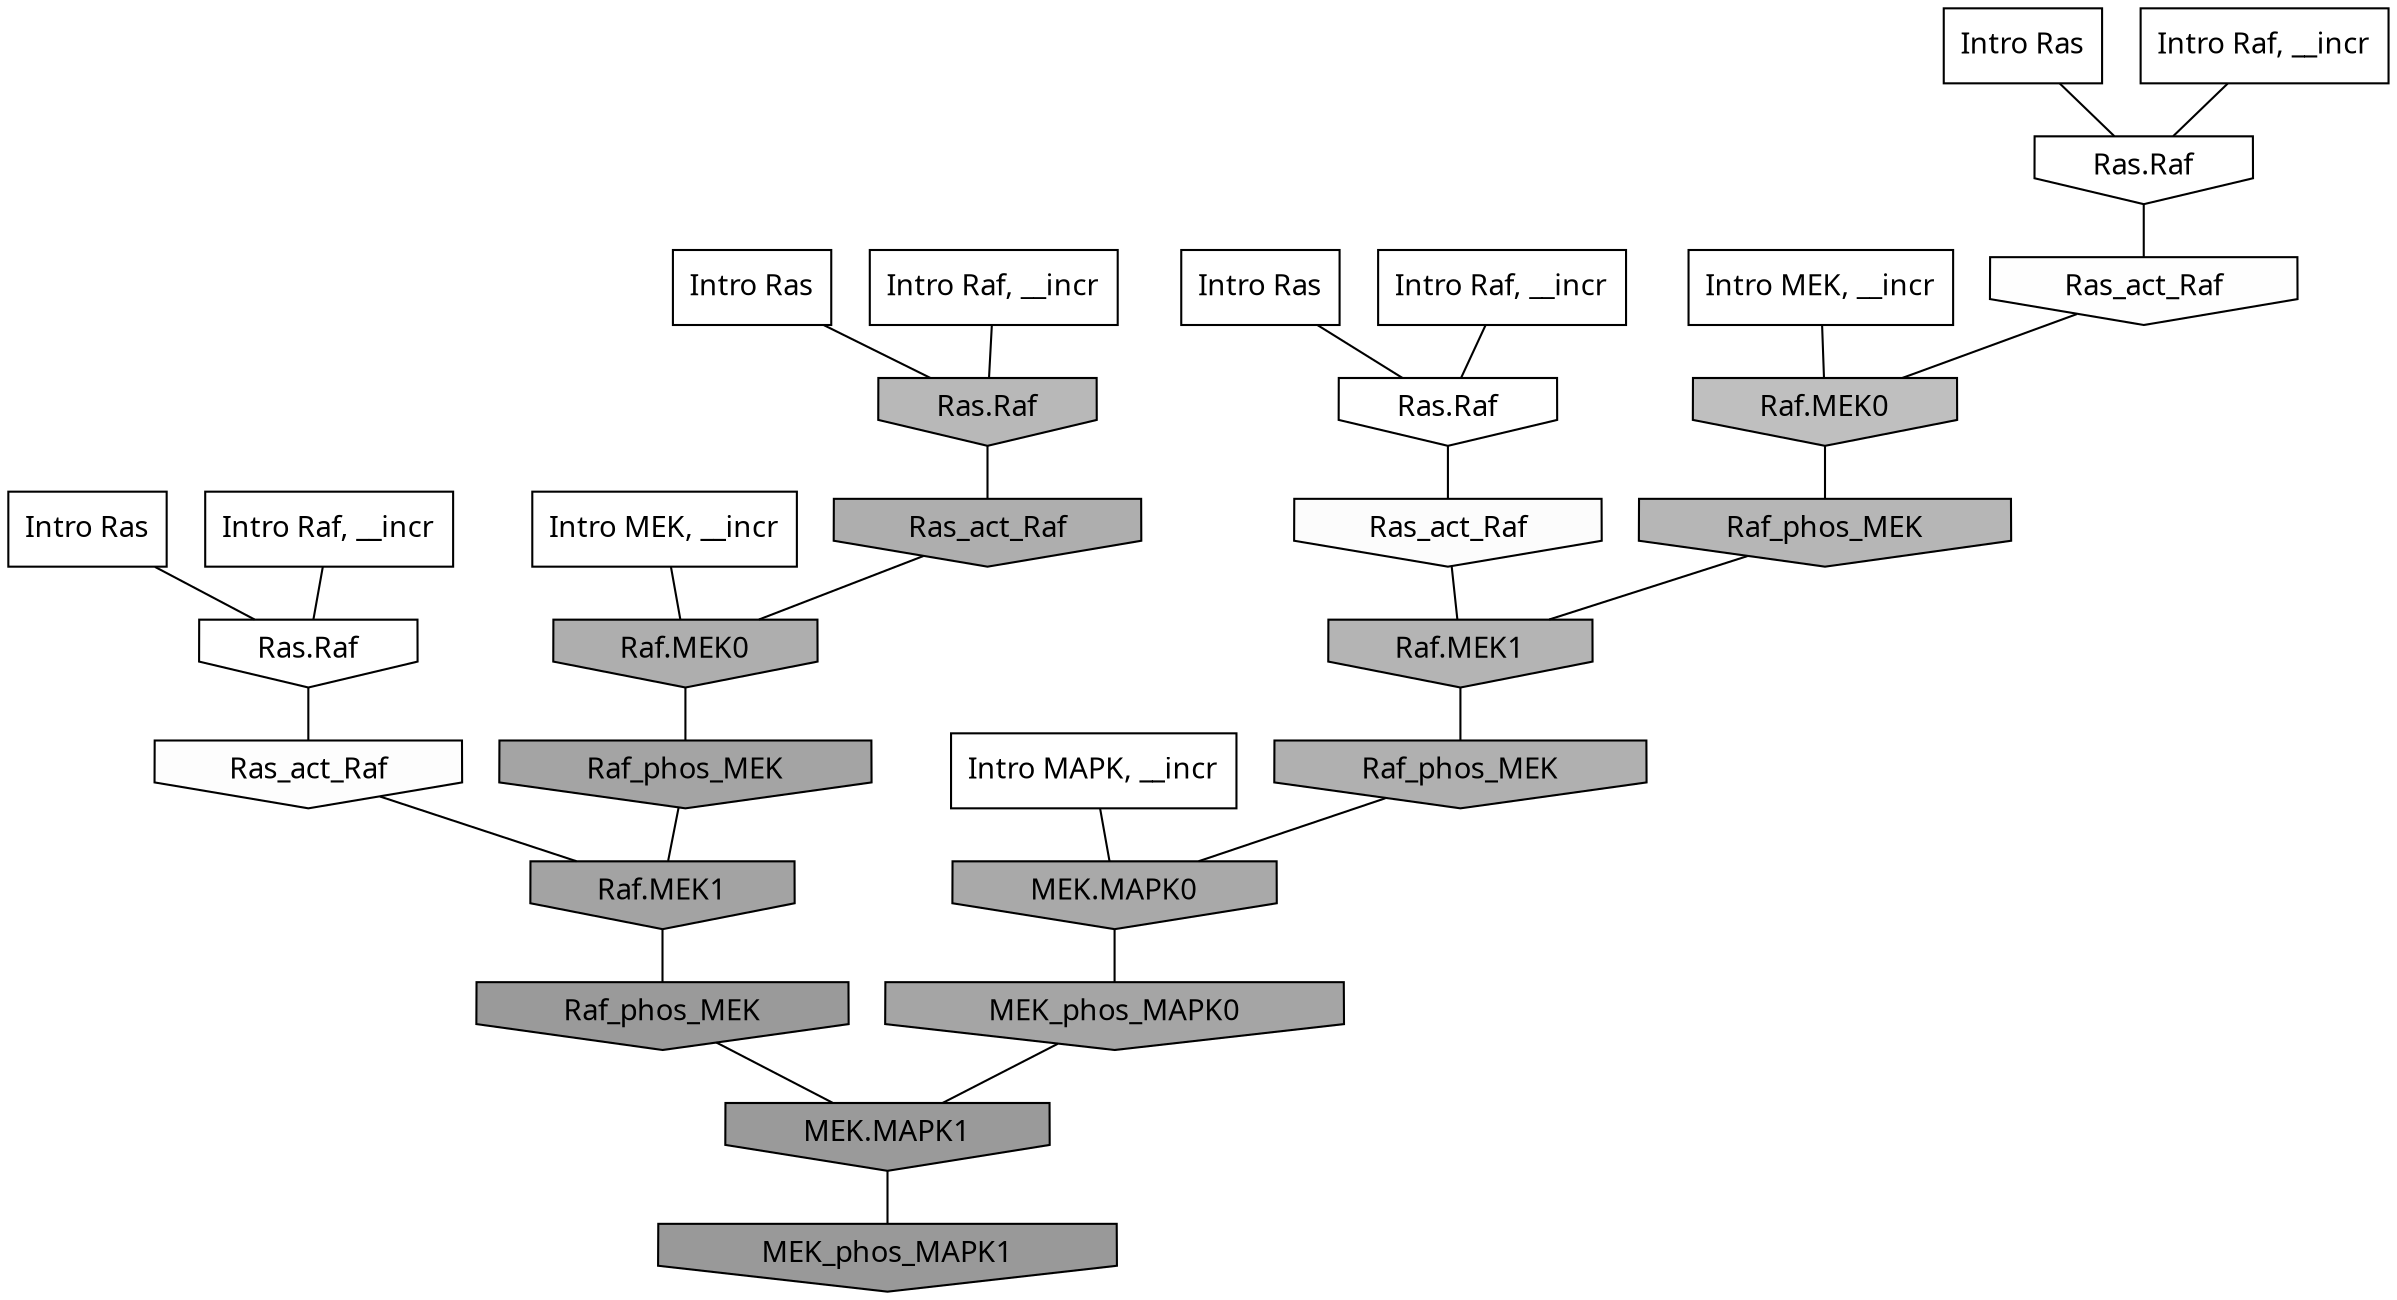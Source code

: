 digraph G{
  rankdir="TB";
  ranksep=0.30;
  node [fontname="CMU Serif"];
  edge [fontname="CMU Serif"];
  
  1 [label="Intro Ras", shape=rectangle, style=filled, fillcolor="0.000 0.000 1.000"]
  
  32 [label="Intro Ras", shape=rectangle, style=filled, fillcolor="0.000 0.000 1.000"]
  
  41 [label="Intro Ras", shape=rectangle, style=filled, fillcolor="0.000 0.000 1.000"]
  
  53 [label="Intro Ras", shape=rectangle, style=filled, fillcolor="0.000 0.000 1.000"]
  
  360 [label="Intro Raf, __incr", shape=rectangle, style=filled, fillcolor="0.000 0.000 1.000"]
  
  374 [label="Intro Raf, __incr", shape=rectangle, style=filled, fillcolor="0.000 0.000 1.000"]
  
  579 [label="Intro Raf, __incr", shape=rectangle, style=filled, fillcolor="0.000 0.000 1.000"]
  
  824 [label="Intro Raf, __incr", shape=rectangle, style=filled, fillcolor="0.000 0.000 1.000"]
  
  1589 [label="Intro MEK, __incr", shape=rectangle, style=filled, fillcolor="0.000 0.000 1.000"]
  
  1937 [label="Intro MEK, __incr", shape=rectangle, style=filled, fillcolor="0.000 0.000 1.000"]
  
  2343 [label="Intro MAPK, __incr", shape=rectangle, style=filled, fillcolor="0.000 0.000 1.000"]
  
  3240 [label="Ras.Raf", shape=invhouse, style=filled, fillcolor="0.000 0.000 1.000"]
  
  3285 [label="Ras.Raf", shape=invhouse, style=filled, fillcolor="0.000 0.000 1.000"]
  
  3301 [label="Ras.Raf", shape=invhouse, style=filled, fillcolor="0.000 0.000 1.000"]
  
  3336 [label="Ras_act_Raf", shape=invhouse, style=filled, fillcolor="0.000 0.000 0.996"]
  
  3367 [label="Ras_act_Raf", shape=invhouse, style=filled, fillcolor="0.000 0.000 0.990"]
  
  3396 [label="Ras_act_Raf", shape=invhouse, style=filled, fillcolor="0.000 0.000 0.986"]
  
  7007 [label="Raf.MEK0", shape=invhouse, style=filled, fillcolor="0.000 0.000 0.749"]
  
  7846 [label="Ras.Raf", shape=invhouse, style=filled, fillcolor="0.000 0.000 0.721"]
  
  8151 [label="Raf_phos_MEK", shape=invhouse, style=filled, fillcolor="0.000 0.000 0.712"]
  
  8350 [label="Raf.MEK1", shape=invhouse, style=filled, fillcolor="0.000 0.000 0.705"]
  
  8898 [label="Raf_phos_MEK", shape=invhouse, style=filled, fillcolor="0.000 0.000 0.688"]
  
  9052 [label="Ras_act_Raf", shape=invhouse, style=filled, fillcolor="0.000 0.000 0.682"]
  
  9055 [label="Raf.MEK0", shape=invhouse, style=filled, fillcolor="0.000 0.000 0.682"]
  
  10023 [label="MEK.MAPK0", shape=invhouse, style=filled, fillcolor="0.000 0.000 0.661"]
  
  10622 [label="MEK_phos_MAPK0", shape=invhouse, style=filled, fillcolor="0.000 0.000 0.646"]
  
  10892 [label="Raf_phos_MEK", shape=invhouse, style=filled, fillcolor="0.000 0.000 0.641"]
  
  10997 [label="Raf.MEK1", shape=invhouse, style=filled, fillcolor="0.000 0.000 0.638"]
  
  12837 [label="Raf_phos_MEK", shape=invhouse, style=filled, fillcolor="0.000 0.000 0.605"]
  
  12839 [label="MEK.MAPK1", shape=invhouse, style=filled, fillcolor="0.000 0.000 0.605"]
  
  13114 [label="MEK_phos_MAPK1", shape=invhouse, style=filled, fillcolor="0.000 0.000 0.600"]
  
  
  12839 -> 13114 [dir=none, color="0.000 0.000 0.000"] 
  12837 -> 12839 [dir=none, color="0.000 0.000 0.000"] 
  10997 -> 12837 [dir=none, color="0.000 0.000 0.000"] 
  10892 -> 10997 [dir=none, color="0.000 0.000 0.000"] 
  10622 -> 12839 [dir=none, color="0.000 0.000 0.000"] 
  10023 -> 10622 [dir=none, color="0.000 0.000 0.000"] 
  9055 -> 10892 [dir=none, color="0.000 0.000 0.000"] 
  9052 -> 9055 [dir=none, color="0.000 0.000 0.000"] 
  8898 -> 10023 [dir=none, color="0.000 0.000 0.000"] 
  8350 -> 8898 [dir=none, color="0.000 0.000 0.000"] 
  8151 -> 8350 [dir=none, color="0.000 0.000 0.000"] 
  7846 -> 9052 [dir=none, color="0.000 0.000 0.000"] 
  7007 -> 8151 [dir=none, color="0.000 0.000 0.000"] 
  3396 -> 8350 [dir=none, color="0.000 0.000 0.000"] 
  3367 -> 10997 [dir=none, color="0.000 0.000 0.000"] 
  3336 -> 7007 [dir=none, color="0.000 0.000 0.000"] 
  3301 -> 3336 [dir=none, color="0.000 0.000 0.000"] 
  3285 -> 3396 [dir=none, color="0.000 0.000 0.000"] 
  3240 -> 3367 [dir=none, color="0.000 0.000 0.000"] 
  2343 -> 10023 [dir=none, color="0.000 0.000 0.000"] 
  1937 -> 7007 [dir=none, color="0.000 0.000 0.000"] 
  1589 -> 9055 [dir=none, color="0.000 0.000 0.000"] 
  824 -> 3301 [dir=none, color="0.000 0.000 0.000"] 
  579 -> 3240 [dir=none, color="0.000 0.000 0.000"] 
  374 -> 7846 [dir=none, color="0.000 0.000 0.000"] 
  360 -> 3285 [dir=none, color="0.000 0.000 0.000"] 
  53 -> 7846 [dir=none, color="0.000 0.000 0.000"] 
  41 -> 3301 [dir=none, color="0.000 0.000 0.000"] 
  32 -> 3285 [dir=none, color="0.000 0.000 0.000"] 
  1 -> 3240 [dir=none, color="0.000 0.000 0.000"] 
  
  }
